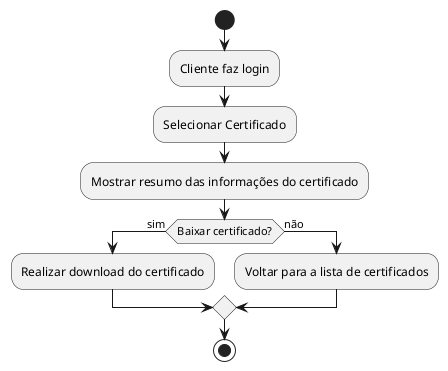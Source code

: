 @startuml
start
:Cliente faz login;
:Selecionar Certificado;
:Mostrar resumo das informações do certificado;

if (Baixar certificado?) then (sim)
  :Realizar download do certificado;
else (não)
  :Voltar para a lista de certificados;
endif
stop
@enduml
